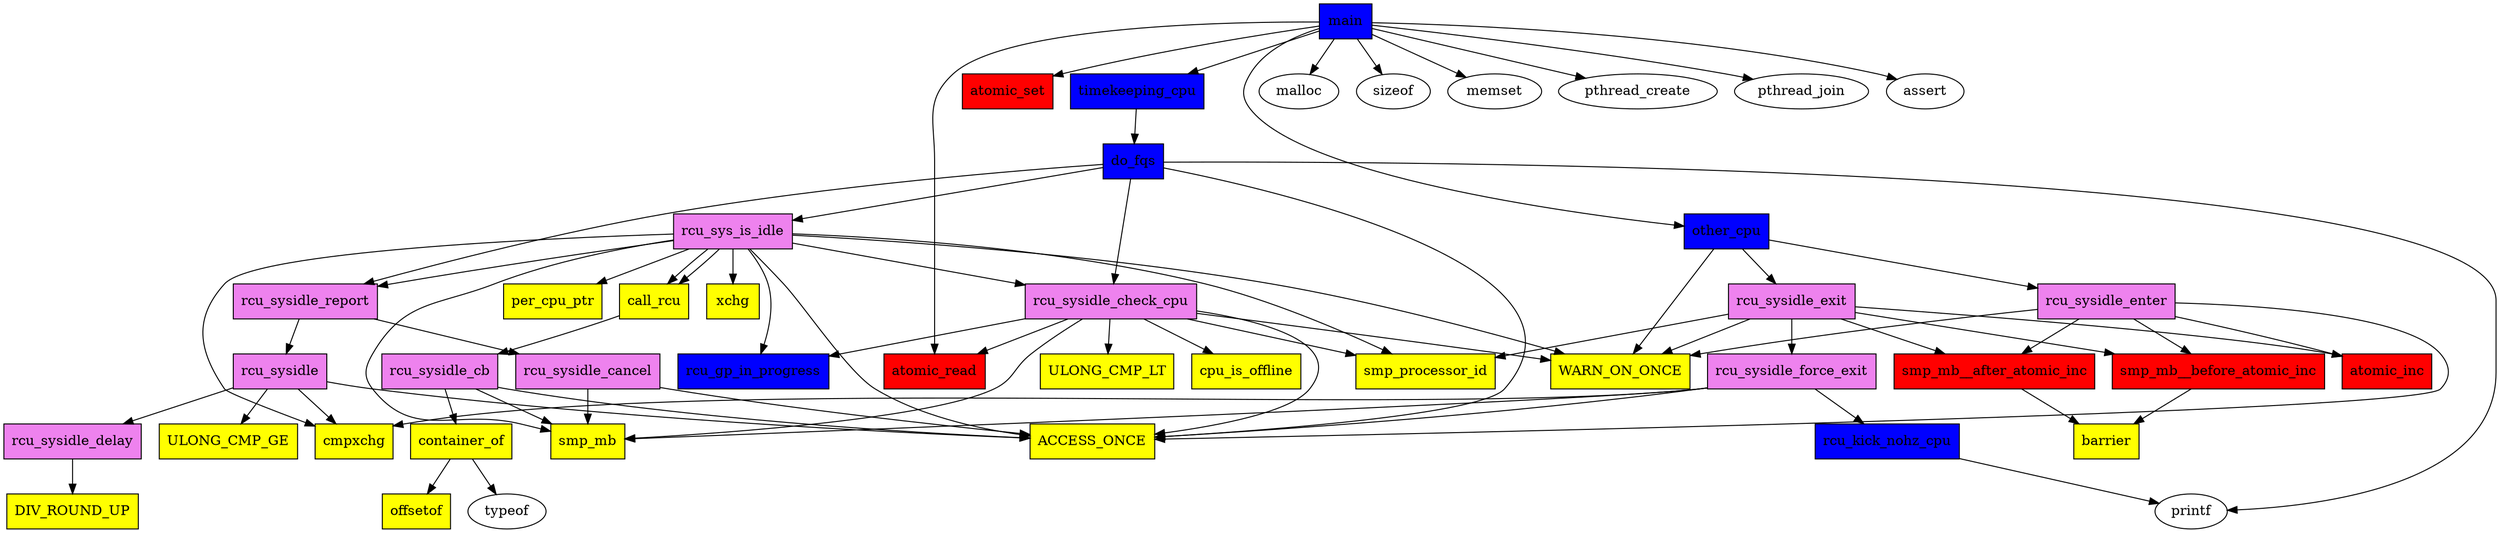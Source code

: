 digraph {

// atomic_sat.h
{ node [shape=box style=filled fillcolor=red]
  atomic_read
  atomic_set
  atomic_inc
  smp_mb__before_atomic_inc
  smp_mb__after_atomic_inc	
}


// cmpxchg_32_sat.h
{ node [shape=box style=filled fillcolor=orange]

}


// fake_sat.h
{ node [shape=box style=filled fillcolor=yellow]
  ULONG_CMP_GE
  ULONG_CMP_LT
  xchg
  cmpxchg
  barrier
  ACCESS_ONCE
  smp_mb
  offsetof
  container_of
  DIV_ROUND_UP
  call_rcu
  smp_processor_id
  WARN_ON_ONCE
  cpu_is_offline
  per_cpu_ptr
}


// rcutree.h
{ node [shape=box style=filled fillcolor=green]

}


// sysidle_sat.c 
{ node [shape=box style=filled fillcolor=blue]
  rcu_kick_nohz_cpu
  rcu_gp_in_progress
  do_fqs
  timekeeping_cpu
  other_cpu  
  main
}


// sysidle.h
{ node [shape=box style=filled fillcolor=violet]
  rcu_sysidle_enter
  rcu_sysidle_force_exit
  rcu_sysidle_exit
  rcu_sysidle_check_cpu
  rcu_sysidle_delay
  rcu_sysidle
  rcu_sysidle_cancel  
  rcu_sysidle_report
  rcu_sysidle_cb
  rcu_sys_is_idle
}




// atomic_sat.h
smp_mb__before_atomic_inc -> { barrier }
smp_mb__after_atomic_inc -> { barrier }


// cmpxchg_32_sat.h



// fake_sat.h
container_of -> { typeof offsetof }


// rcutree.h



// sysidle_sat.c
rcu_kick_nohz_cpu -> { printf }

do_fqs -> { rcu_sysidle_check_cpu ACCESS_ONCE rcu_sysidle_report
       printf rcu_sys_is_idle }

timekeeping_cpu -> { do_fqs }

other_cpu -> { WARN_ON_ONCE rcu_sysidle_enter rcu_sysidle_exit }

main -> { malloc sizeof memset atomic_set pthread_create timekeeping_cpu
     other_cpu pthread_join assert atomic_read }




// sysidle.h
rcu_sysidle_enter -> { WARN_ON_ONCE  ACCESS_ONCE smp_mb__before_atomic_inc
		  atomic_inc smp_mb__after_atomic_inc }

rcu_sysidle_force_exit -> { ACCESS_ONCE cmpxchg rcu_kick_nohz_cpu smp_mb }

rcu_sysidle_exit -> { WARN_ON_ONCE smp_mb__before_atomic_inc atomic_inc
		 smp_mb__after_atomic_inc smp_processor_id
		 rcu_sysidle_force_exit }

rcu_sysidle_check_cpu -> { cpu_is_offline rcu_gp_in_progress WARN_ON_ONCE
		      smp_processor_id atomic_read smp_mb ACCESS_ONCE
		      ULONG_CMP_LT }

rcu_sysidle_delay -> { DIV_ROUND_UP }

rcu_sysidle -> { ACCESS_ONCE  ULONG_CMP_GE rcu_sysidle_delay cmpxchg }

rcu_sysidle_cancel -> { smp_mb ACCESS_ONCE }

rcu_sysidle_report -> { rcu_sysidle rcu_sysidle_cancel }

rcu_sysidle_cb -> { smp_mb container_of ACCESS_ONCE }

rcu_sys_is_idle -> { ACCESS_ONCE WARN_ON_ONCE smp_processor_id per_cpu_ptr
		rcu_sysidle_check_cpu rcu_sysidle_report cmpxchg smp_mb
		rcu_gp_in_progress xchg call_rcu }

rcu_sys_is_idle -> call_rcu -> rcu_sysidle_cb

}